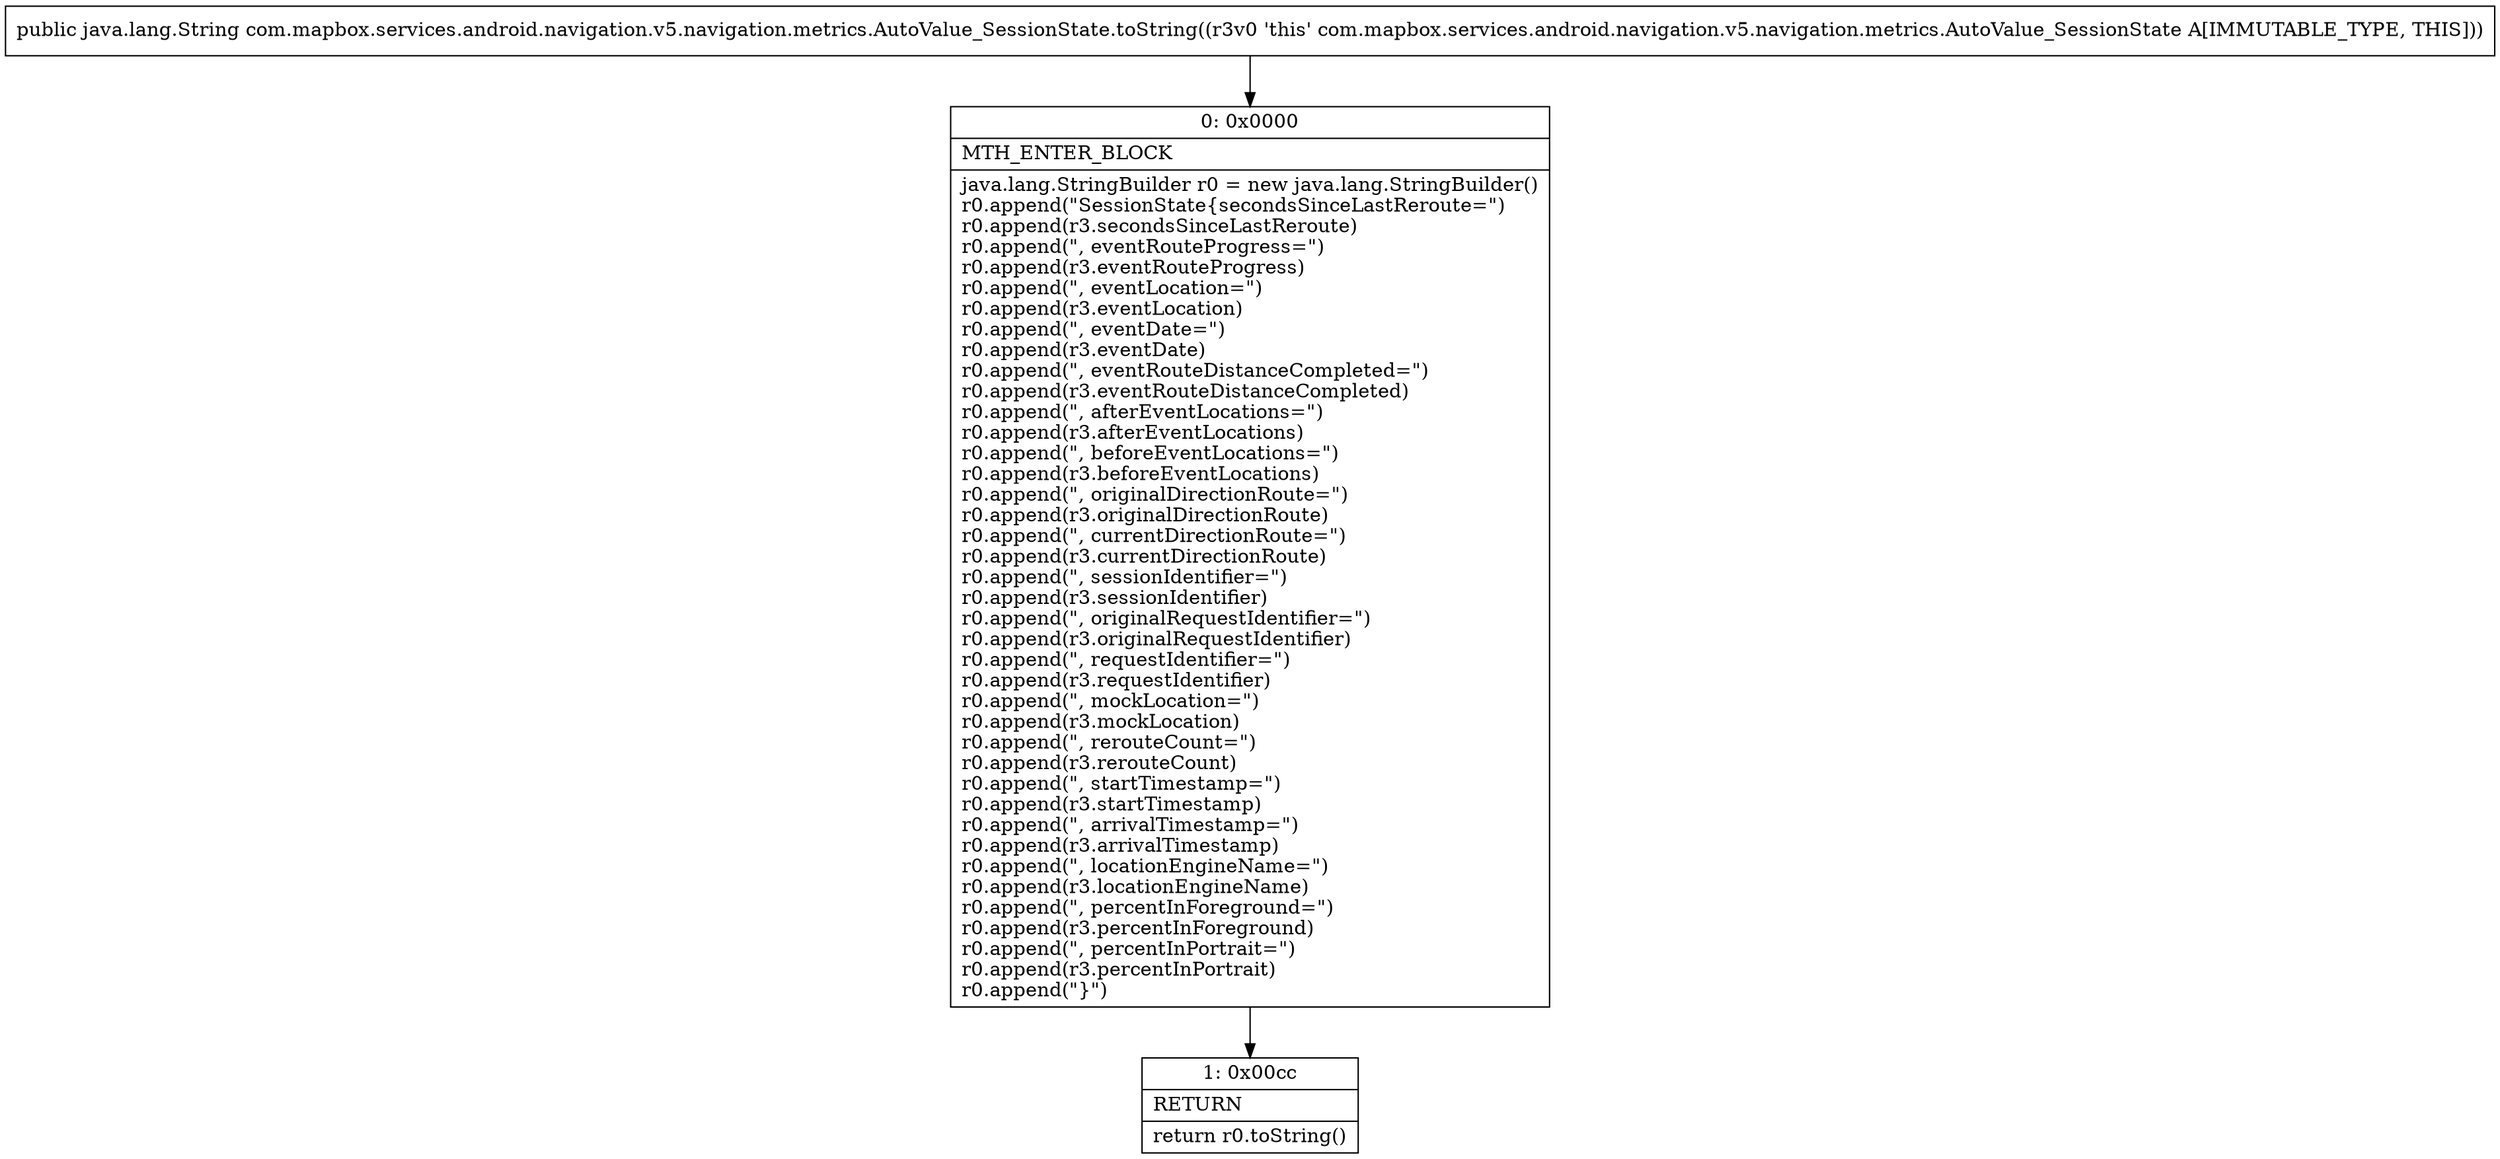 digraph "CFG forcom.mapbox.services.android.navigation.v5.navigation.metrics.AutoValue_SessionState.toString()Ljava\/lang\/String;" {
Node_0 [shape=record,label="{0\:\ 0x0000|MTH_ENTER_BLOCK\l|java.lang.StringBuilder r0 = new java.lang.StringBuilder()\lr0.append(\"SessionState\{secondsSinceLastReroute=\")\lr0.append(r3.secondsSinceLastReroute)\lr0.append(\", eventRouteProgress=\")\lr0.append(r3.eventRouteProgress)\lr0.append(\", eventLocation=\")\lr0.append(r3.eventLocation)\lr0.append(\", eventDate=\")\lr0.append(r3.eventDate)\lr0.append(\", eventRouteDistanceCompleted=\")\lr0.append(r3.eventRouteDistanceCompleted)\lr0.append(\", afterEventLocations=\")\lr0.append(r3.afterEventLocations)\lr0.append(\", beforeEventLocations=\")\lr0.append(r3.beforeEventLocations)\lr0.append(\", originalDirectionRoute=\")\lr0.append(r3.originalDirectionRoute)\lr0.append(\", currentDirectionRoute=\")\lr0.append(r3.currentDirectionRoute)\lr0.append(\", sessionIdentifier=\")\lr0.append(r3.sessionIdentifier)\lr0.append(\", originalRequestIdentifier=\")\lr0.append(r3.originalRequestIdentifier)\lr0.append(\", requestIdentifier=\")\lr0.append(r3.requestIdentifier)\lr0.append(\", mockLocation=\")\lr0.append(r3.mockLocation)\lr0.append(\", rerouteCount=\")\lr0.append(r3.rerouteCount)\lr0.append(\", startTimestamp=\")\lr0.append(r3.startTimestamp)\lr0.append(\", arrivalTimestamp=\")\lr0.append(r3.arrivalTimestamp)\lr0.append(\", locationEngineName=\")\lr0.append(r3.locationEngineName)\lr0.append(\", percentInForeground=\")\lr0.append(r3.percentInForeground)\lr0.append(\", percentInPortrait=\")\lr0.append(r3.percentInPortrait)\lr0.append(\"\}\")\l}"];
Node_1 [shape=record,label="{1\:\ 0x00cc|RETURN\l|return r0.toString()\l}"];
MethodNode[shape=record,label="{public java.lang.String com.mapbox.services.android.navigation.v5.navigation.metrics.AutoValue_SessionState.toString((r3v0 'this' com.mapbox.services.android.navigation.v5.navigation.metrics.AutoValue_SessionState A[IMMUTABLE_TYPE, THIS])) }"];
MethodNode -> Node_0;
Node_0 -> Node_1;
}

